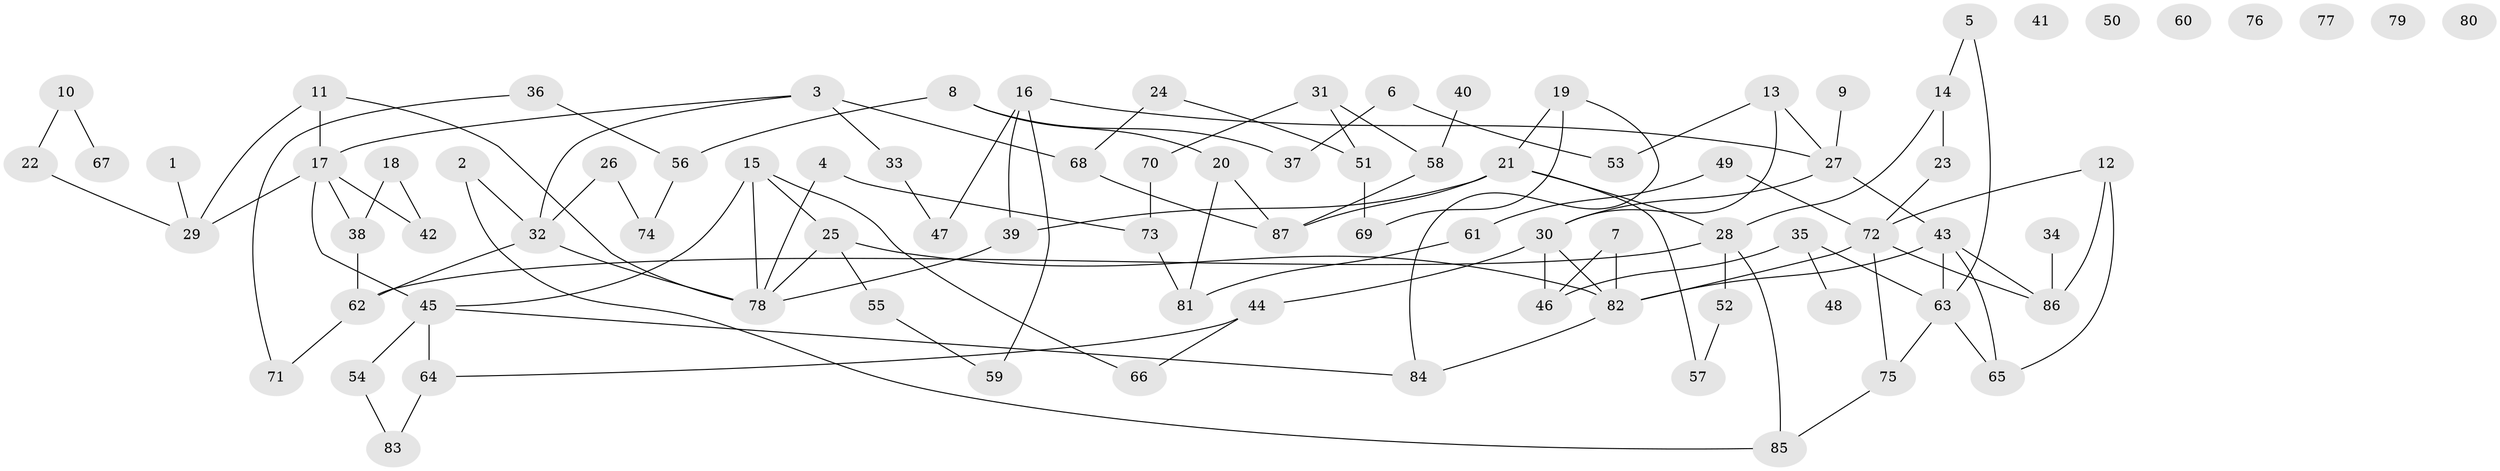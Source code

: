 // Generated by graph-tools (version 1.1) at 2025/39/03/09/25 04:39:41]
// undirected, 87 vertices, 117 edges
graph export_dot {
graph [start="1"]
  node [color=gray90,style=filled];
  1;
  2;
  3;
  4;
  5;
  6;
  7;
  8;
  9;
  10;
  11;
  12;
  13;
  14;
  15;
  16;
  17;
  18;
  19;
  20;
  21;
  22;
  23;
  24;
  25;
  26;
  27;
  28;
  29;
  30;
  31;
  32;
  33;
  34;
  35;
  36;
  37;
  38;
  39;
  40;
  41;
  42;
  43;
  44;
  45;
  46;
  47;
  48;
  49;
  50;
  51;
  52;
  53;
  54;
  55;
  56;
  57;
  58;
  59;
  60;
  61;
  62;
  63;
  64;
  65;
  66;
  67;
  68;
  69;
  70;
  71;
  72;
  73;
  74;
  75;
  76;
  77;
  78;
  79;
  80;
  81;
  82;
  83;
  84;
  85;
  86;
  87;
  1 -- 29;
  2 -- 32;
  2 -- 85;
  3 -- 17;
  3 -- 32;
  3 -- 33;
  3 -- 68;
  4 -- 73;
  4 -- 78;
  5 -- 14;
  5 -- 63;
  6 -- 37;
  6 -- 53;
  7 -- 46;
  7 -- 82;
  8 -- 20;
  8 -- 37;
  8 -- 56;
  9 -- 27;
  10 -- 22;
  10 -- 67;
  11 -- 17;
  11 -- 29;
  11 -- 78;
  12 -- 65;
  12 -- 72;
  12 -- 86;
  13 -- 27;
  13 -- 30;
  13 -- 53;
  14 -- 23;
  14 -- 28;
  15 -- 25;
  15 -- 45;
  15 -- 66;
  15 -- 78;
  16 -- 27;
  16 -- 39;
  16 -- 47;
  16 -- 59;
  17 -- 29;
  17 -- 38;
  17 -- 42;
  17 -- 45;
  18 -- 38;
  18 -- 42;
  19 -- 21;
  19 -- 69;
  19 -- 84;
  20 -- 81;
  20 -- 87;
  21 -- 28;
  21 -- 39;
  21 -- 57;
  21 -- 87;
  22 -- 29;
  23 -- 72;
  24 -- 51;
  24 -- 68;
  25 -- 55;
  25 -- 78;
  25 -- 82;
  26 -- 32;
  26 -- 74;
  27 -- 30;
  27 -- 43;
  28 -- 52;
  28 -- 62;
  28 -- 85;
  30 -- 44;
  30 -- 46;
  30 -- 82;
  31 -- 51;
  31 -- 58;
  31 -- 70;
  32 -- 62;
  32 -- 78;
  33 -- 47;
  34 -- 86;
  35 -- 46;
  35 -- 48;
  35 -- 63;
  36 -- 56;
  36 -- 71;
  38 -- 62;
  39 -- 78;
  40 -- 58;
  43 -- 63;
  43 -- 65;
  43 -- 82;
  43 -- 86;
  44 -- 64;
  44 -- 66;
  45 -- 54;
  45 -- 64;
  45 -- 84;
  49 -- 61;
  49 -- 72;
  51 -- 69;
  52 -- 57;
  54 -- 83;
  55 -- 59;
  56 -- 74;
  58 -- 87;
  61 -- 81;
  62 -- 71;
  63 -- 65;
  63 -- 75;
  64 -- 83;
  68 -- 87;
  70 -- 73;
  72 -- 75;
  72 -- 82;
  72 -- 86;
  73 -- 81;
  75 -- 85;
  82 -- 84;
}

